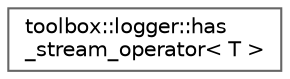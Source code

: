 digraph "Graphical Class Hierarchy"
{
 // LATEX_PDF_SIZE
  bgcolor="transparent";
  edge [fontname=Helvetica,fontsize=10,labelfontname=Helvetica,labelfontsize=10];
  node [fontname=Helvetica,fontsize=10,shape=box,height=0.2,width=0.4];
  rankdir="LR";
  Node0 [id="Node000000",label="toolbox::logger::has\l_stream_operator\< T \>",height=0.2,width=0.4,color="grey40", fillcolor="white", style="filled",URL="$structtoolbox_1_1logger_1_1has__stream__operator.html",tooltip="检查类型是否具有流插入运算符(<<)的类型特征 / Type trait to check if a type has stream insertion operator (<<)"];
}
